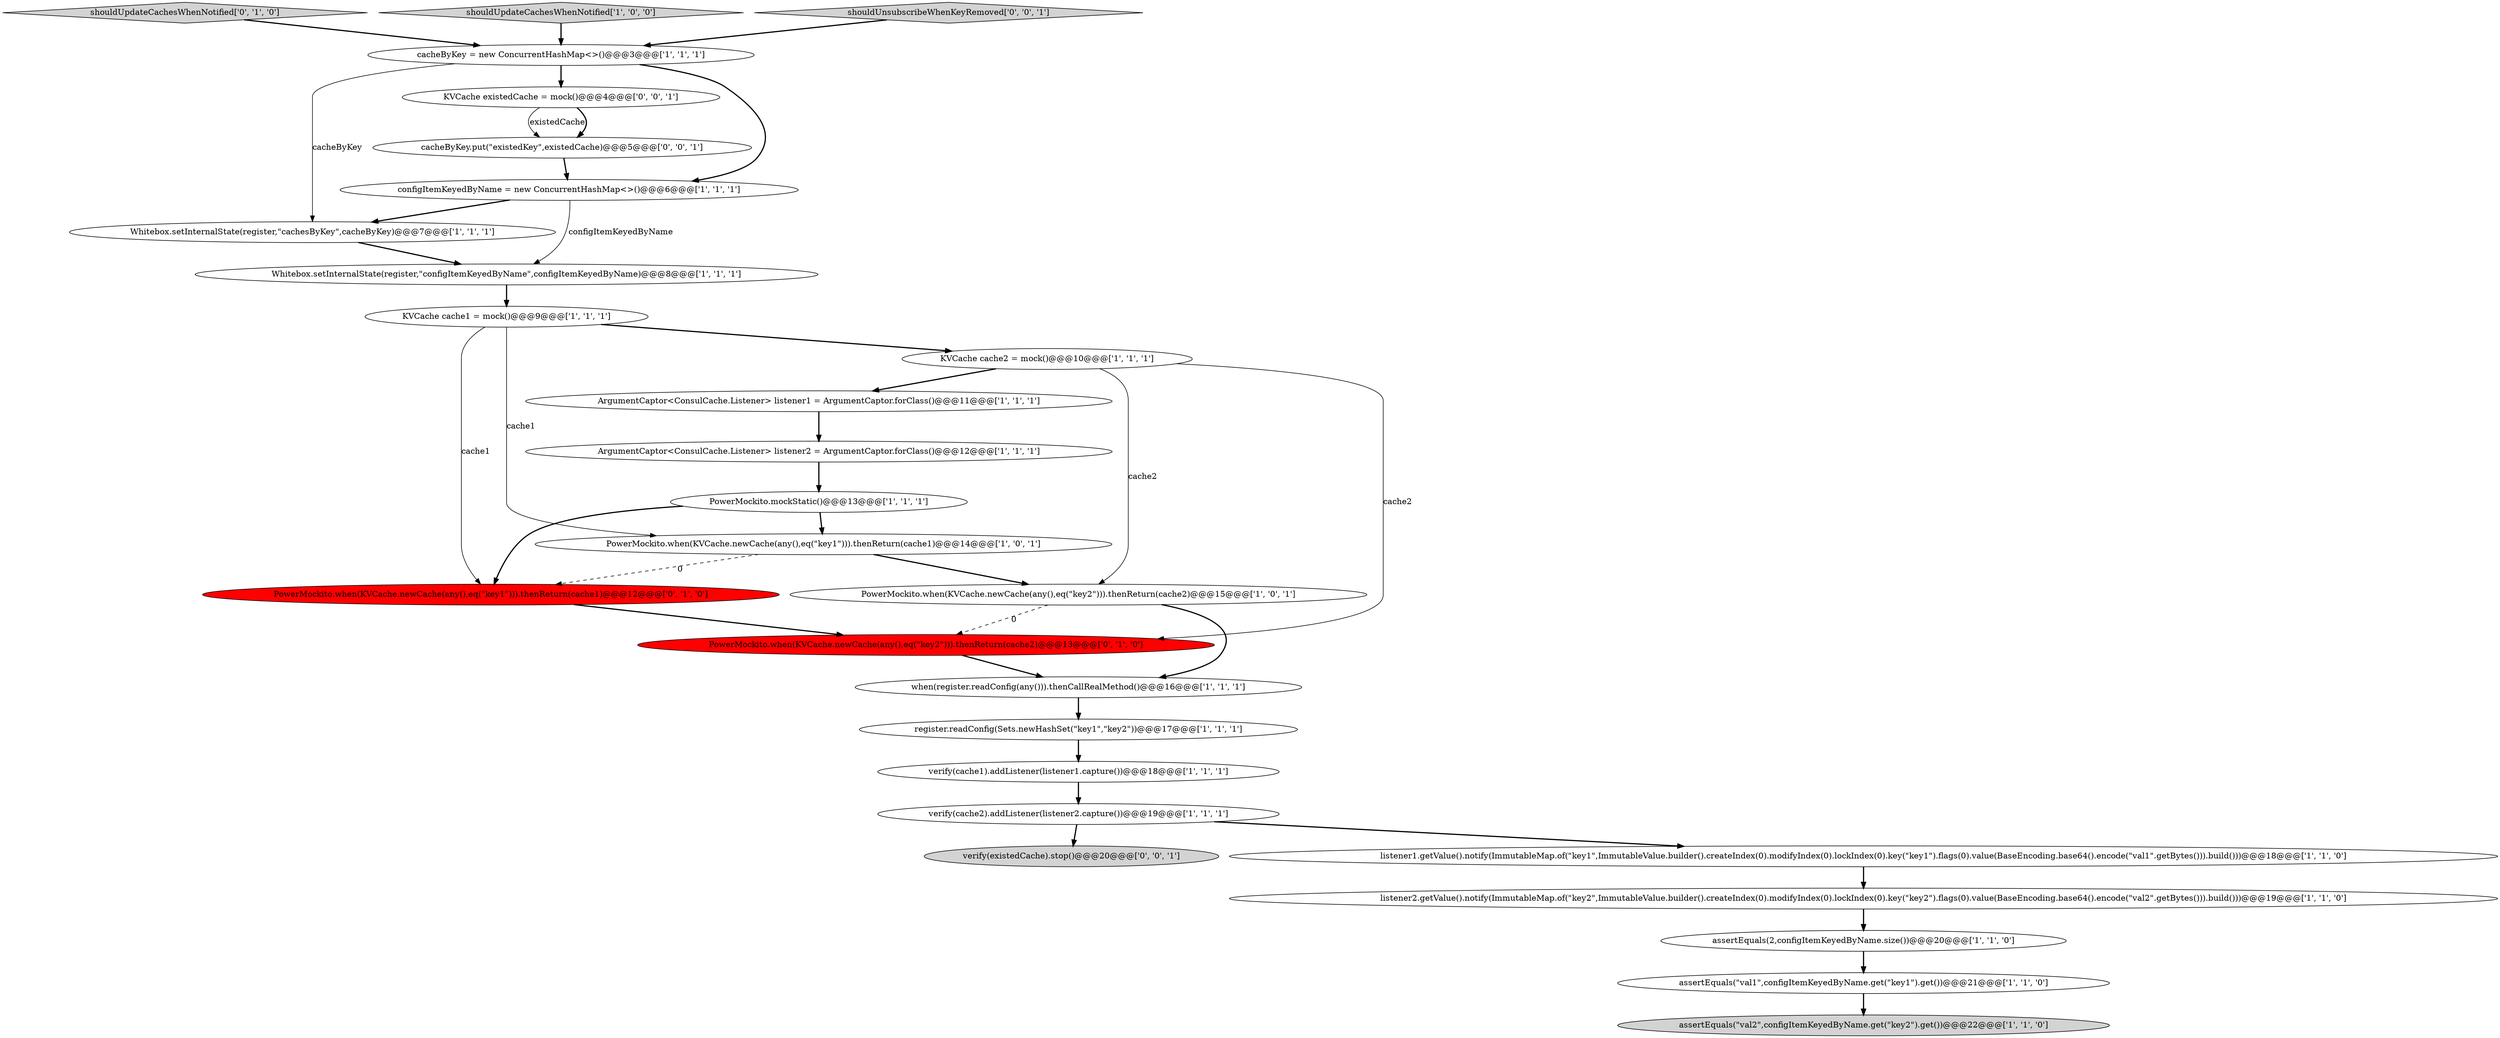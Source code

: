 digraph {
19 [style = filled, label = "Whitebox.setInternalState(register,\"cachesByKey\",cacheByKey)@@@7@@@['1', '1', '1']", fillcolor = white, shape = ellipse image = "AAA0AAABBB1BBB"];
21 [style = filled, label = "PowerMockito.when(KVCache.newCache(any(),eq(\"key1\"))).thenReturn(cache1)@@@12@@@['0', '1', '0']", fillcolor = red, shape = ellipse image = "AAA1AAABBB2BBB"];
1 [style = filled, label = "verify(cache2).addListener(listener2.capture())@@@19@@@['1', '1', '1']", fillcolor = white, shape = ellipse image = "AAA0AAABBB1BBB"];
11 [style = filled, label = "PowerMockito.when(KVCache.newCache(any(),eq(\"key1\"))).thenReturn(cache1)@@@14@@@['1', '0', '1']", fillcolor = white, shape = ellipse image = "AAA0AAABBB1BBB"];
12 [style = filled, label = "ArgumentCaptor<ConsulCache.Listener> listener2 = ArgumentCaptor.forClass()@@@12@@@['1', '1', '1']", fillcolor = white, shape = ellipse image = "AAA0AAABBB1BBB"];
24 [style = filled, label = "verify(existedCache).stop()@@@20@@@['0', '0', '1']", fillcolor = lightgray, shape = ellipse image = "AAA0AAABBB3BBB"];
2 [style = filled, label = "assertEquals(2,configItemKeyedByName.size())@@@20@@@['1', '1', '0']", fillcolor = white, shape = ellipse image = "AAA0AAABBB1BBB"];
6 [style = filled, label = "listener2.getValue().notify(ImmutableMap.of(\"key2\",ImmutableValue.builder().createIndex(0).modifyIndex(0).lockIndex(0).key(\"key2\").flags(0).value(BaseEncoding.base64().encode(\"val2\".getBytes())).build()))@@@19@@@['1', '1', '0']", fillcolor = white, shape = ellipse image = "AAA0AAABBB1BBB"];
13 [style = filled, label = "ArgumentCaptor<ConsulCache.Listener> listener1 = ArgumentCaptor.forClass()@@@11@@@['1', '1', '1']", fillcolor = white, shape = ellipse image = "AAA0AAABBB1BBB"];
8 [style = filled, label = "verify(cache1).addListener(listener1.capture())@@@18@@@['1', '1', '1']", fillcolor = white, shape = ellipse image = "AAA0AAABBB1BBB"];
16 [style = filled, label = "KVCache cache2 = mock()@@@10@@@['1', '1', '1']", fillcolor = white, shape = ellipse image = "AAA0AAABBB1BBB"];
4 [style = filled, label = "register.readConfig(Sets.newHashSet(\"key1\",\"key2\"))@@@17@@@['1', '1', '1']", fillcolor = white, shape = ellipse image = "AAA0AAABBB1BBB"];
7 [style = filled, label = "configItemKeyedByName = new ConcurrentHashMap<>()@@@6@@@['1', '1', '1']", fillcolor = white, shape = ellipse image = "AAA0AAABBB1BBB"];
0 [style = filled, label = "Whitebox.setInternalState(register,\"configItemKeyedByName\",configItemKeyedByName)@@@8@@@['1', '1', '1']", fillcolor = white, shape = ellipse image = "AAA0AAABBB1BBB"];
5 [style = filled, label = "assertEquals(\"val1\",configItemKeyedByName.get(\"key1\").get())@@@21@@@['1', '1', '0']", fillcolor = white, shape = ellipse image = "AAA0AAABBB1BBB"];
22 [style = filled, label = "shouldUpdateCachesWhenNotified['0', '1', '0']", fillcolor = lightgray, shape = diamond image = "AAA0AAABBB2BBB"];
3 [style = filled, label = "KVCache cache1 = mock()@@@9@@@['1', '1', '1']", fillcolor = white, shape = ellipse image = "AAA0AAABBB1BBB"];
15 [style = filled, label = "assertEquals(\"val2\",configItemKeyedByName.get(\"key2\").get())@@@22@@@['1', '1', '0']", fillcolor = lightgray, shape = ellipse image = "AAA0AAABBB1BBB"];
18 [style = filled, label = "PowerMockito.mockStatic()@@@13@@@['1', '1', '1']", fillcolor = white, shape = ellipse image = "AAA0AAABBB1BBB"];
25 [style = filled, label = "cacheByKey.put(\"existedKey\",existedCache)@@@5@@@['0', '0', '1']", fillcolor = white, shape = ellipse image = "AAA0AAABBB3BBB"];
9 [style = filled, label = "cacheByKey = new ConcurrentHashMap<>()@@@3@@@['1', '1', '1']", fillcolor = white, shape = ellipse image = "AAA0AAABBB1BBB"];
23 [style = filled, label = "PowerMockito.when(KVCache.newCache(any(),eq(\"key2\"))).thenReturn(cache2)@@@13@@@['0', '1', '0']", fillcolor = red, shape = ellipse image = "AAA1AAABBB2BBB"];
27 [style = filled, label = "KVCache existedCache = mock()@@@4@@@['0', '0', '1']", fillcolor = white, shape = ellipse image = "AAA0AAABBB3BBB"];
10 [style = filled, label = "shouldUpdateCachesWhenNotified['1', '0', '0']", fillcolor = lightgray, shape = diamond image = "AAA0AAABBB1BBB"];
20 [style = filled, label = "when(register.readConfig(any())).thenCallRealMethod()@@@16@@@['1', '1', '1']", fillcolor = white, shape = ellipse image = "AAA0AAABBB1BBB"];
26 [style = filled, label = "shouldUnsubscribeWhenKeyRemoved['0', '0', '1']", fillcolor = lightgray, shape = diamond image = "AAA0AAABBB3BBB"];
14 [style = filled, label = "listener1.getValue().notify(ImmutableMap.of(\"key1\",ImmutableValue.builder().createIndex(0).modifyIndex(0).lockIndex(0).key(\"key1\").flags(0).value(BaseEncoding.base64().encode(\"val1\".getBytes())).build()))@@@18@@@['1', '1', '0']", fillcolor = white, shape = ellipse image = "AAA0AAABBB1BBB"];
17 [style = filled, label = "PowerMockito.when(KVCache.newCache(any(),eq(\"key2\"))).thenReturn(cache2)@@@15@@@['1', '0', '1']", fillcolor = white, shape = ellipse image = "AAA0AAABBB1BBB"];
0->3 [style = bold, label=""];
16->13 [style = bold, label=""];
23->20 [style = bold, label=""];
9->19 [style = solid, label="cacheByKey"];
7->0 [style = solid, label="configItemKeyedByName"];
18->11 [style = bold, label=""];
22->9 [style = bold, label=""];
3->11 [style = solid, label="cache1"];
3->21 [style = solid, label="cache1"];
5->15 [style = bold, label=""];
26->9 [style = bold, label=""];
3->16 [style = bold, label=""];
9->7 [style = bold, label=""];
16->17 [style = solid, label="cache2"];
25->7 [style = bold, label=""];
19->0 [style = bold, label=""];
20->4 [style = bold, label=""];
6->2 [style = bold, label=""];
9->27 [style = bold, label=""];
8->1 [style = bold, label=""];
27->25 [style = solid, label="existedCache"];
13->12 [style = bold, label=""];
16->23 [style = solid, label="cache2"];
1->24 [style = bold, label=""];
12->18 [style = bold, label=""];
11->17 [style = bold, label=""];
4->8 [style = bold, label=""];
1->14 [style = bold, label=""];
10->9 [style = bold, label=""];
17->23 [style = dashed, label="0"];
18->21 [style = bold, label=""];
7->19 [style = bold, label=""];
27->25 [style = bold, label=""];
14->6 [style = bold, label=""];
2->5 [style = bold, label=""];
17->20 [style = bold, label=""];
21->23 [style = bold, label=""];
11->21 [style = dashed, label="0"];
}

